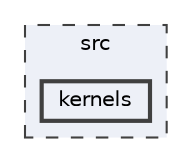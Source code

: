 digraph "/home/runner/work/machine-learning-compilers/machine-learning-compilers/src/kernels"
{
 // LATEX_PDF_SIZE
  bgcolor="transparent";
  edge [fontname=Helvetica,fontsize=10,labelfontname=Helvetica,labelfontsize=10];
  node [fontname=Helvetica,fontsize=10,shape=box,height=0.2,width=0.4];
  compound=true
  subgraph clusterdir_68267d1309a1af8e8297ef4c3efbcdba {
    graph [ bgcolor="#edf0f7", pencolor="grey25", label="src", fontname=Helvetica,fontsize=10 style="filled,dashed", URL="dir_68267d1309a1af8e8297ef4c3efbcdba.html",tooltip=""]
  dir_40856f0cdd4bcafd28810d9265a200f7 [label="kernels", fillcolor="#edf0f7", color="grey25", style="filled,bold", URL="dir_40856f0cdd4bcafd28810d9265a200f7.html",tooltip=""];
  }
}
